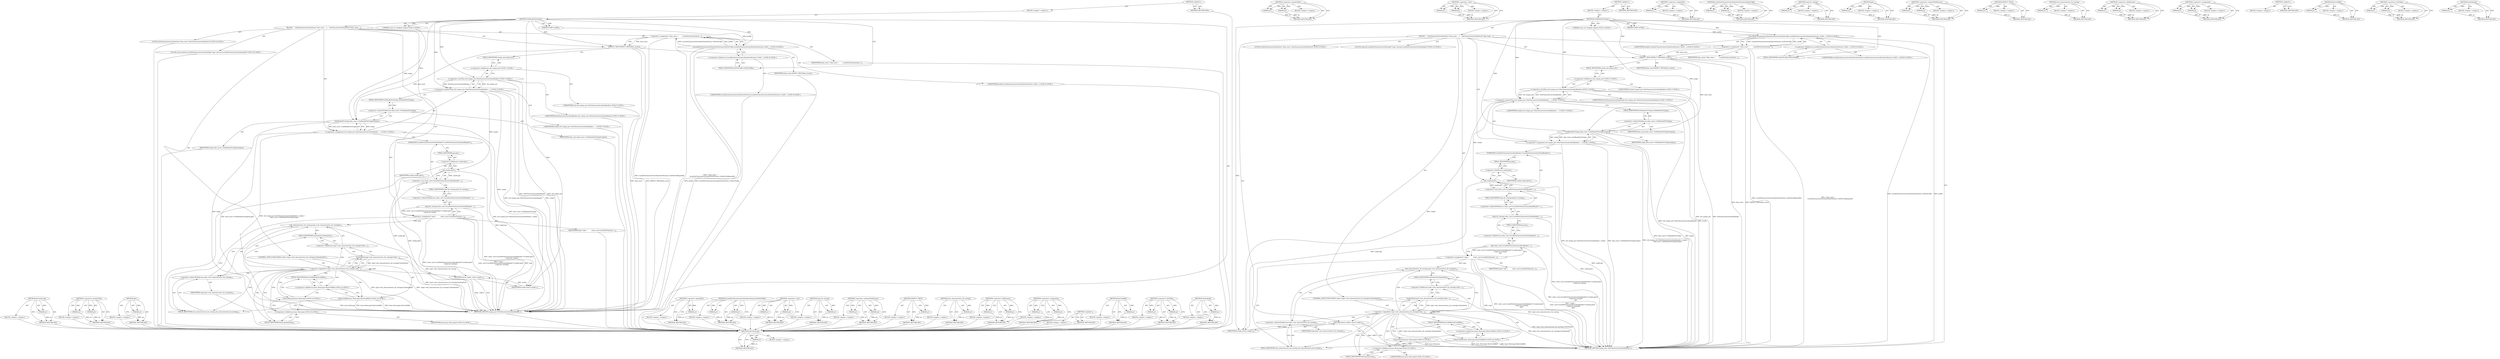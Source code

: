 digraph "IsInitialized" {
vulnerable_156 [label=<(METHOD,base.RunLoop)>];
vulnerable_157 [label=<(PARAM,p1)>];
vulnerable_158 [label=<(BLOCK,&lt;empty&gt;,&lt;empty&gt;)>];
vulnerable_159 [label=<(METHOD_RETURN,ANY)>];
vulnerable_112 [label=<(METHOD,&lt;operator&gt;.greaterThan)>];
vulnerable_113 [label=<(PARAM,p1)>];
vulnerable_114 [label=<(PARAM,p2)>];
vulnerable_115 [label=<(BLOCK,&lt;empty&gt;,&lt;empty&gt;)>];
vulnerable_116 [label=<(METHOD_RETURN,ANY)>];
vulnerable_135 [label=<(METHOD,&lt;operator&gt;.cast)>];
vulnerable_136 [label=<(PARAM,p1)>];
vulnerable_137 [label=<(PARAM,p2)>];
vulnerable_138 [label=<(BLOCK,&lt;empty&gt;,&lt;empty&gt;)>];
vulnerable_139 [label=<(METHOD_RETURN,ANY)>];
vulnerable_6 [label=<(METHOD,&lt;global&gt;)<SUB>1</SUB>>];
vulnerable_7 [label=<(BLOCK,&lt;empty&gt;,&lt;empty&gt;)<SUB>1</SUB>>];
vulnerable_8 [label=<(METHOD,GetReaderForOrigin)<SUB>1</SUB>>];
vulnerable_9 [label=<(PARAM,Profile* profile)<SUB>2</SUB>>];
vulnerable_10 [label="<(PARAM,const url::Origin&amp; origin)<SUB>3</SUB>>"];
vulnerable_11 [label=<(BLOCK,{
    SiteCharacteristicsDataStore* data_store ...,{
    SiteCharacteristicsDataStore* data_store ...)<SUB>3</SUB>>];
vulnerable_12 [label="<(LOCAL,SiteCharacteristicsDataStore* data_store: SiteCharacteristicsDataStore*)<SUB>4</SUB>>"];
vulnerable_13 [label=<(&lt;operator&gt;.assignment,* data_store =
        LocalSiteCharacteristics...)<SUB>4</SUB>>];
vulnerable_14 [label=<(IDENTIFIER,data_store,* data_store =
        LocalSiteCharacteristics...)<SUB>4</SUB>>];
vulnerable_15 [label="<(LocalSiteCharacteristicsDataStoreFactory.GetForProfile,LocalSiteCharacteristicsDataStoreFactory::GetFo...)<SUB>5</SUB>>"];
vulnerable_16 [label="<(&lt;operator&gt;.fieldAccess,LocalSiteCharacteristicsDataStoreFactory::GetFo...)<SUB>5</SUB>>"];
vulnerable_17 [label="<(IDENTIFIER,LocalSiteCharacteristicsDataStoreFactory,LocalSiteCharacteristicsDataStoreFactory::GetFo...)<SUB>5</SUB>>"];
vulnerable_18 [label=<(FIELD_IDENTIFIER,GetForProfile,GetForProfile)<SUB>5</SUB>>];
vulnerable_19 [label="<(IDENTIFIER,profile,LocalSiteCharacteristicsDataStoreFactory::GetFo...)<SUB>5</SUB>>"];
vulnerable_20 [label=<(EXPECT_TRUE,EXPECT_TRUE(data_store))<SUB>6</SUB>>];
vulnerable_21 [label=<(IDENTIFIER,data_store,EXPECT_TRUE(data_store))<SUB>6</SUB>>];
vulnerable_22 [label="<(&lt;operator&gt;.assignment,std::unique_ptr&lt;SiteCharacteristicsDataReader&gt; ...)<SUB>7</SUB>>"];
vulnerable_23 [label="<(&lt;operator&gt;.greaterThan,std::unique_ptr&lt;SiteCharacteristicsDataReader&gt; ...)<SUB>7</SUB>>"];
vulnerable_24 [label="<(&lt;operator&gt;.lessThan,std::unique_ptr&lt;SiteCharacteristicsDataReader)<SUB>7</SUB>>"];
vulnerable_25 [label="<(&lt;operator&gt;.fieldAccess,std::unique_ptr)<SUB>7</SUB>>"];
vulnerable_26 [label="<(IDENTIFIER,std,std::unique_ptr&lt;SiteCharacteristicsDataReader)<SUB>7</SUB>>"];
vulnerable_27 [label=<(FIELD_IDENTIFIER,unique_ptr,unique_ptr)<SUB>7</SUB>>];
vulnerable_28 [label="<(IDENTIFIER,SiteCharacteristicsDataReader,std::unique_ptr&lt;SiteCharacteristicsDataReader)<SUB>7</SUB>>"];
vulnerable_29 [label="<(IDENTIFIER,reader,std::unique_ptr&lt;SiteCharacteristicsDataReader&gt; ...)<SUB>7</SUB>>"];
vulnerable_30 [label=<(GetReaderForOrigin,data_store-&gt;GetReaderForOrigin(origin))<SUB>8</SUB>>];
vulnerable_31 [label=<(&lt;operator&gt;.indirectFieldAccess,data_store-&gt;GetReaderForOrigin)<SUB>8</SUB>>];
vulnerable_32 [label=<(IDENTIFIER,data_store,data_store-&gt;GetReaderForOrigin(origin))<SUB>8</SUB>>];
vulnerable_33 [label=<(FIELD_IDENTIFIER,GetReaderForOrigin,GetReaderForOrigin)<SUB>8</SUB>>];
vulnerable_34 [label=<(IDENTIFIER,origin,data_store-&gt;GetReaderForOrigin(origin))<SUB>8</SUB>>];
vulnerable_35 [label="<(LOCAL,internal.LocalSiteCharacteristicsDataImpl* impl: internal.LocalSiteCharacteristicsDataImpl*)<SUB>10</SUB>>"];
vulnerable_36 [label=<(&lt;operator&gt;.assignment,* impl =
         static_cast&lt;LocalSiteCharacte...)<SUB>10</SUB>>];
vulnerable_37 [label=<(IDENTIFIER,impl,* impl =
         static_cast&lt;LocalSiteCharacte...)<SUB>10</SUB>>];
vulnerable_38 [label=<(get,static_cast&lt;LocalSiteCharacteristicsDataReader*...)<SUB>11</SUB>>];
vulnerable_39 [label=<(&lt;operator&gt;.fieldAccess,static_cast&lt;LocalSiteCharacteristicsDataReader*...)<SUB>11</SUB>>];
vulnerable_40 [label=<(impl_for_testing,static_cast&lt;LocalSiteCharacteristicsDataReader*...)<SUB>11</SUB>>];
vulnerable_41 [label=<(&lt;operator&gt;.indirectFieldAccess,static_cast&lt;LocalSiteCharacteristicsDataReader*...)<SUB>11</SUB>>];
vulnerable_42 [label=<(&lt;operator&gt;.cast,static_cast&lt;LocalSiteCharacteristicsDataReader*...)<SUB>11</SUB>>];
vulnerable_43 [label=<(UNKNOWN,LocalSiteCharacteristicsDataReader*,LocalSiteCharacteristicsDataReader*)<SUB>11</SUB>>];
vulnerable_44 [label=<(get,reader.get())<SUB>11</SUB>>];
vulnerable_45 [label=<(&lt;operator&gt;.fieldAccess,reader.get)<SUB>11</SUB>>];
vulnerable_46 [label=<(IDENTIFIER,reader,reader.get())<SUB>11</SUB>>];
vulnerable_47 [label=<(FIELD_IDENTIFIER,get,get)<SUB>11</SUB>>];
vulnerable_48 [label=<(FIELD_IDENTIFIER,impl_for_testing,impl_for_testing)<SUB>11</SUB>>];
vulnerable_49 [label=<(FIELD_IDENTIFIER,get,get)<SUB>11</SUB>>];
vulnerable_50 [label=<(CONTROL_STRUCTURE,WHILE,while (!impl-&gt;site_characteristics_for_testing().IsInitialized()))<SUB>14</SUB>>];
vulnerable_51 [label=<(&lt;operator&gt;.logicalNot,!impl-&gt;site_characteristics_for_testing().IsIni...)<SUB>14</SUB>>];
vulnerable_52 [label=<(IsInitialized,impl-&gt;site_characteristics_for_testing().IsInit...)<SUB>14</SUB>>];
vulnerable_53 [label=<(&lt;operator&gt;.fieldAccess,impl-&gt;site_characteristics_for_testing().IsInit...)<SUB>14</SUB>>];
vulnerable_54 [label=<(site_characteristics_for_testing,impl-&gt;site_characteristics_for_testing())<SUB>14</SUB>>];
vulnerable_55 [label=<(&lt;operator&gt;.indirectFieldAccess,impl-&gt;site_characteristics_for_testing)<SUB>14</SUB>>];
vulnerable_56 [label=<(IDENTIFIER,impl,impl-&gt;site_characteristics_for_testing())<SUB>14</SUB>>];
vulnerable_57 [label=<(FIELD_IDENTIFIER,site_characteristics_for_testing,site_characteristics_for_testing)<SUB>14</SUB>>];
vulnerable_58 [label=<(FIELD_IDENTIFIER,IsInitialized,IsInitialized)<SUB>14</SUB>>];
vulnerable_59 [label="<(RunUntilIdle,base::RunLoop().RunUntilIdle())<SUB>15</SUB>>"];
vulnerable_60 [label="<(&lt;operator&gt;.fieldAccess,base::RunLoop().RunUntilIdle)<SUB>15</SUB>>"];
vulnerable_61 [label="<(base.RunLoop,base::RunLoop())<SUB>15</SUB>>"];
vulnerable_62 [label="<(&lt;operator&gt;.fieldAccess,base::RunLoop)<SUB>15</SUB>>"];
vulnerable_63 [label="<(IDENTIFIER,base,base::RunLoop())<SUB>15</SUB>>"];
vulnerable_64 [label=<(FIELD_IDENTIFIER,RunLoop,RunLoop)<SUB>15</SUB>>];
vulnerable_65 [label=<(FIELD_IDENTIFIER,RunUntilIdle,RunUntilIdle)<SUB>15</SUB>>];
vulnerable_66 [label=<(RETURN,return reader;,return reader;)<SUB>16</SUB>>];
vulnerable_67 [label=<(IDENTIFIER,reader,return reader;)<SUB>16</SUB>>];
vulnerable_68 [label=<(METHOD_RETURN,unique_ptr&lt;SiteCharacteristicsDataReader&gt;)<SUB>1</SUB>>];
vulnerable_70 [label=<(METHOD_RETURN,ANY)<SUB>1</SUB>>];
vulnerable_140 [label=<(METHOD,&lt;operator&gt;.logicalNot)>];
vulnerable_141 [label=<(PARAM,p1)>];
vulnerable_142 [label=<(BLOCK,&lt;empty&gt;,&lt;empty&gt;)>];
vulnerable_143 [label=<(METHOD_RETURN,ANY)>];
vulnerable_98 [label=<(METHOD,LocalSiteCharacteristicsDataStoreFactory.GetForProfile)>];
vulnerable_99 [label=<(PARAM,p1)>];
vulnerable_100 [label=<(PARAM,p2)>];
vulnerable_101 [label=<(BLOCK,&lt;empty&gt;,&lt;empty&gt;)>];
vulnerable_102 [label=<(METHOD_RETURN,ANY)>];
vulnerable_131 [label=<(METHOD,impl_for_testing)>];
vulnerable_132 [label=<(PARAM,p1)>];
vulnerable_133 [label=<(BLOCK,&lt;empty&gt;,&lt;empty&gt;)>];
vulnerable_134 [label=<(METHOD_RETURN,ANY)>];
vulnerable_127 [label=<(METHOD,get)>];
vulnerable_128 [label=<(PARAM,p1)>];
vulnerable_129 [label=<(BLOCK,&lt;empty&gt;,&lt;empty&gt;)>];
vulnerable_130 [label=<(METHOD_RETURN,ANY)>];
vulnerable_122 [label=<(METHOD,&lt;operator&gt;.indirectFieldAccess)>];
vulnerable_123 [label=<(PARAM,p1)>];
vulnerable_124 [label=<(PARAM,p2)>];
vulnerable_125 [label=<(BLOCK,&lt;empty&gt;,&lt;empty&gt;)>];
vulnerable_126 [label=<(METHOD_RETURN,ANY)>];
vulnerable_108 [label=<(METHOD,EXPECT_TRUE)>];
vulnerable_109 [label=<(PARAM,p1)>];
vulnerable_110 [label=<(BLOCK,&lt;empty&gt;,&lt;empty&gt;)>];
vulnerable_111 [label=<(METHOD_RETURN,ANY)>];
vulnerable_148 [label=<(METHOD,site_characteristics_for_testing)>];
vulnerable_149 [label=<(PARAM,p1)>];
vulnerable_150 [label=<(BLOCK,&lt;empty&gt;,&lt;empty&gt;)>];
vulnerable_151 [label=<(METHOD_RETURN,ANY)>];
vulnerable_103 [label=<(METHOD,&lt;operator&gt;.fieldAccess)>];
vulnerable_104 [label=<(PARAM,p1)>];
vulnerable_105 [label=<(PARAM,p2)>];
vulnerable_106 [label=<(BLOCK,&lt;empty&gt;,&lt;empty&gt;)>];
vulnerable_107 [label=<(METHOD_RETURN,ANY)>];
vulnerable_93 [label=<(METHOD,&lt;operator&gt;.assignment)>];
vulnerable_94 [label=<(PARAM,p1)>];
vulnerable_95 [label=<(PARAM,p2)>];
vulnerable_96 [label=<(BLOCK,&lt;empty&gt;,&lt;empty&gt;)>];
vulnerable_97 [label=<(METHOD_RETURN,ANY)>];
vulnerable_87 [label=<(METHOD,&lt;global&gt;)<SUB>1</SUB>>];
vulnerable_88 [label=<(BLOCK,&lt;empty&gt;,&lt;empty&gt;)>];
vulnerable_89 [label=<(METHOD_RETURN,ANY)>];
vulnerable_152 [label=<(METHOD,RunUntilIdle)>];
vulnerable_153 [label=<(PARAM,p1)>];
vulnerable_154 [label=<(BLOCK,&lt;empty&gt;,&lt;empty&gt;)>];
vulnerable_155 [label=<(METHOD_RETURN,ANY)>];
vulnerable_117 [label=<(METHOD,&lt;operator&gt;.lessThan)>];
vulnerable_118 [label=<(PARAM,p1)>];
vulnerable_119 [label=<(PARAM,p2)>];
vulnerable_120 [label=<(BLOCK,&lt;empty&gt;,&lt;empty&gt;)>];
vulnerable_121 [label=<(METHOD_RETURN,ANY)>];
vulnerable_144 [label=<(METHOD,IsInitialized)>];
vulnerable_145 [label=<(PARAM,p1)>];
vulnerable_146 [label=<(BLOCK,&lt;empty&gt;,&lt;empty&gt;)>];
vulnerable_147 [label=<(METHOD_RETURN,ANY)>];
fixed_153 [label=<(METHOD,base.RunLoop)>];
fixed_154 [label=<(PARAM,p1)>];
fixed_155 [label=<(BLOCK,&lt;empty&gt;,&lt;empty&gt;)>];
fixed_156 [label=<(METHOD_RETURN,ANY)>];
fixed_109 [label=<(METHOD,&lt;operator&gt;.greaterThan)>];
fixed_110 [label=<(PARAM,p1)>];
fixed_111 [label=<(PARAM,p2)>];
fixed_112 [label=<(BLOCK,&lt;empty&gt;,&lt;empty&gt;)>];
fixed_113 [label=<(METHOD_RETURN,ANY)>];
fixed_133 [label=<(METHOD,get)>];
fixed_134 [label=<(PARAM,p1)>];
fixed_135 [label=<(BLOCK,&lt;empty&gt;,&lt;empty&gt;)>];
fixed_136 [label=<(METHOD_RETURN,ANY)>];
fixed_6 [label=<(METHOD,&lt;global&gt;)<SUB>1</SUB>>];
fixed_7 [label=<(BLOCK,&lt;empty&gt;,&lt;empty&gt;)<SUB>1</SUB>>];
fixed_8 [label=<(METHOD,GetReaderForOrigin)<SUB>1</SUB>>];
fixed_9 [label=<(PARAM,Profile* profile)<SUB>2</SUB>>];
fixed_10 [label="<(PARAM,const url::Origin&amp; origin)<SUB>3</SUB>>"];
fixed_11 [label=<(BLOCK,{
    SiteCharacteristicsDataStore* data_store ...,{
    SiteCharacteristicsDataStore* data_store ...)<SUB>3</SUB>>];
fixed_12 [label="<(LOCAL,SiteCharacteristicsDataStore* data_store: SiteCharacteristicsDataStore*)<SUB>4</SUB>>"];
fixed_13 [label=<(&lt;operator&gt;.assignment,* data_store =
        LocalSiteCharacteristics...)<SUB>4</SUB>>];
fixed_14 [label=<(IDENTIFIER,data_store,* data_store =
        LocalSiteCharacteristics...)<SUB>4</SUB>>];
fixed_15 [label="<(LocalSiteCharacteristicsDataStoreFactory.GetForProfile,LocalSiteCharacteristicsDataStoreFactory::GetFo...)<SUB>5</SUB>>"];
fixed_16 [label="<(&lt;operator&gt;.fieldAccess,LocalSiteCharacteristicsDataStoreFactory::GetFo...)<SUB>5</SUB>>"];
fixed_17 [label="<(IDENTIFIER,LocalSiteCharacteristicsDataStoreFactory,LocalSiteCharacteristicsDataStoreFactory::GetFo...)<SUB>5</SUB>>"];
fixed_18 [label=<(FIELD_IDENTIFIER,GetForProfile,GetForProfile)<SUB>5</SUB>>];
fixed_19 [label="<(IDENTIFIER,profile,LocalSiteCharacteristicsDataStoreFactory::GetFo...)<SUB>5</SUB>>"];
fixed_20 [label=<(EXPECT_TRUE,EXPECT_TRUE(data_store))<SUB>6</SUB>>];
fixed_21 [label=<(IDENTIFIER,data_store,EXPECT_TRUE(data_store))<SUB>6</SUB>>];
fixed_22 [label="<(&lt;operator&gt;.assignment,std::unique_ptr&lt;SiteCharacteristicsDataReader&gt; ...)<SUB>7</SUB>>"];
fixed_23 [label="<(&lt;operator&gt;.greaterThan,std::unique_ptr&lt;SiteCharacteristicsDataReader&gt; ...)<SUB>7</SUB>>"];
fixed_24 [label="<(&lt;operator&gt;.lessThan,std::unique_ptr&lt;SiteCharacteristicsDataReader)<SUB>7</SUB>>"];
fixed_25 [label="<(&lt;operator&gt;.fieldAccess,std::unique_ptr)<SUB>7</SUB>>"];
fixed_26 [label="<(IDENTIFIER,std,std::unique_ptr&lt;SiteCharacteristicsDataReader)<SUB>7</SUB>>"];
fixed_27 [label=<(FIELD_IDENTIFIER,unique_ptr,unique_ptr)<SUB>7</SUB>>];
fixed_28 [label="<(IDENTIFIER,SiteCharacteristicsDataReader,std::unique_ptr&lt;SiteCharacteristicsDataReader)<SUB>7</SUB>>"];
fixed_29 [label="<(IDENTIFIER,reader,std::unique_ptr&lt;SiteCharacteristicsDataReader&gt; ...)<SUB>7</SUB>>"];
fixed_30 [label=<(GetReaderForOrigin,data_store-&gt;GetReaderForOrigin(origin))<SUB>8</SUB>>];
fixed_31 [label=<(&lt;operator&gt;.indirectFieldAccess,data_store-&gt;GetReaderForOrigin)<SUB>8</SUB>>];
fixed_32 [label=<(IDENTIFIER,data_store,data_store-&gt;GetReaderForOrigin(origin))<SUB>8</SUB>>];
fixed_33 [label=<(FIELD_IDENTIFIER,GetReaderForOrigin,GetReaderForOrigin)<SUB>8</SUB>>];
fixed_34 [label=<(IDENTIFIER,origin,data_store-&gt;GetReaderForOrigin(origin))<SUB>8</SUB>>];
fixed_35 [label="<(LOCAL,const internal.LocalSiteCharacteristicsDataImpl* impl: internal.LocalSiteCharacteristicsDataImpl*)<SUB>10</SUB>>"];
fixed_36 [label=<(&lt;operator&gt;.assignment,* impl =
         static_cast&lt;LocalSiteCharacte...)<SUB>10</SUB>>];
fixed_37 [label=<(IDENTIFIER,impl,* impl =
         static_cast&lt;LocalSiteCharacte...)<SUB>10</SUB>>];
fixed_38 [label=<(impl_for_testing,static_cast&lt;LocalSiteCharacteristicsDataReader*...)<SUB>11</SUB>>];
fixed_39 [label=<(&lt;operator&gt;.indirectFieldAccess,static_cast&lt;LocalSiteCharacteristicsDataReader*...)<SUB>11</SUB>>];
fixed_40 [label=<(&lt;operator&gt;.cast,static_cast&lt;LocalSiteCharacteristicsDataReader*...)<SUB>11</SUB>>];
fixed_41 [label=<(UNKNOWN,LocalSiteCharacteristicsDataReader*,LocalSiteCharacteristicsDataReader*)<SUB>11</SUB>>];
fixed_42 [label=<(get,reader.get())<SUB>11</SUB>>];
fixed_43 [label=<(&lt;operator&gt;.fieldAccess,reader.get)<SUB>11</SUB>>];
fixed_44 [label=<(IDENTIFIER,reader,reader.get())<SUB>11</SUB>>];
fixed_45 [label=<(FIELD_IDENTIFIER,get,get)<SUB>11</SUB>>];
fixed_46 [label=<(FIELD_IDENTIFIER,impl_for_testing,impl_for_testing)<SUB>11</SUB>>];
fixed_47 [label=<(CONTROL_STRUCTURE,WHILE,while (!impl-&gt;site_characteristics_for_testing().IsInitialized()))<SUB>13</SUB>>];
fixed_48 [label=<(&lt;operator&gt;.logicalNot,!impl-&gt;site_characteristics_for_testing().IsIni...)<SUB>13</SUB>>];
fixed_49 [label=<(IsInitialized,impl-&gt;site_characteristics_for_testing().IsInit...)<SUB>13</SUB>>];
fixed_50 [label=<(&lt;operator&gt;.fieldAccess,impl-&gt;site_characteristics_for_testing().IsInit...)<SUB>13</SUB>>];
fixed_51 [label=<(site_characteristics_for_testing,impl-&gt;site_characteristics_for_testing())<SUB>13</SUB>>];
fixed_52 [label=<(&lt;operator&gt;.indirectFieldAccess,impl-&gt;site_characteristics_for_testing)<SUB>13</SUB>>];
fixed_53 [label=<(IDENTIFIER,impl,impl-&gt;site_characteristics_for_testing())<SUB>13</SUB>>];
fixed_54 [label=<(FIELD_IDENTIFIER,site_characteristics_for_testing,site_characteristics_for_testing)<SUB>13</SUB>>];
fixed_55 [label=<(FIELD_IDENTIFIER,IsInitialized,IsInitialized)<SUB>13</SUB>>];
fixed_56 [label="<(RunUntilIdle,base::RunLoop().RunUntilIdle())<SUB>14</SUB>>"];
fixed_57 [label="<(&lt;operator&gt;.fieldAccess,base::RunLoop().RunUntilIdle)<SUB>14</SUB>>"];
fixed_58 [label="<(base.RunLoop,base::RunLoop())<SUB>14</SUB>>"];
fixed_59 [label="<(&lt;operator&gt;.fieldAccess,base::RunLoop)<SUB>14</SUB>>"];
fixed_60 [label="<(IDENTIFIER,base,base::RunLoop())<SUB>14</SUB>>"];
fixed_61 [label=<(FIELD_IDENTIFIER,RunLoop,RunLoop)<SUB>14</SUB>>];
fixed_62 [label=<(FIELD_IDENTIFIER,RunUntilIdle,RunUntilIdle)<SUB>14</SUB>>];
fixed_63 [label=<(RETURN,return reader;,return reader;)<SUB>15</SUB>>];
fixed_64 [label=<(IDENTIFIER,reader,return reader;)<SUB>15</SUB>>];
fixed_65 [label=<(METHOD_RETURN,unique_ptr&lt;SiteCharacteristicsDataReader&gt;)<SUB>1</SUB>>];
fixed_67 [label=<(METHOD_RETURN,ANY)<SUB>1</SUB>>];
fixed_137 [label=<(METHOD,&lt;operator&gt;.logicalNot)>];
fixed_138 [label=<(PARAM,p1)>];
fixed_139 [label=<(BLOCK,&lt;empty&gt;,&lt;empty&gt;)>];
fixed_140 [label=<(METHOD_RETURN,ANY)>];
fixed_95 [label=<(METHOD,LocalSiteCharacteristicsDataStoreFactory.GetForProfile)>];
fixed_96 [label=<(PARAM,p1)>];
fixed_97 [label=<(PARAM,p2)>];
fixed_98 [label=<(BLOCK,&lt;empty&gt;,&lt;empty&gt;)>];
fixed_99 [label=<(METHOD_RETURN,ANY)>];
fixed_128 [label=<(METHOD,&lt;operator&gt;.cast)>];
fixed_129 [label=<(PARAM,p1)>];
fixed_130 [label=<(PARAM,p2)>];
fixed_131 [label=<(BLOCK,&lt;empty&gt;,&lt;empty&gt;)>];
fixed_132 [label=<(METHOD_RETURN,ANY)>];
fixed_124 [label=<(METHOD,impl_for_testing)>];
fixed_125 [label=<(PARAM,p1)>];
fixed_126 [label=<(BLOCK,&lt;empty&gt;,&lt;empty&gt;)>];
fixed_127 [label=<(METHOD_RETURN,ANY)>];
fixed_119 [label=<(METHOD,&lt;operator&gt;.indirectFieldAccess)>];
fixed_120 [label=<(PARAM,p1)>];
fixed_121 [label=<(PARAM,p2)>];
fixed_122 [label=<(BLOCK,&lt;empty&gt;,&lt;empty&gt;)>];
fixed_123 [label=<(METHOD_RETURN,ANY)>];
fixed_105 [label=<(METHOD,EXPECT_TRUE)>];
fixed_106 [label=<(PARAM,p1)>];
fixed_107 [label=<(BLOCK,&lt;empty&gt;,&lt;empty&gt;)>];
fixed_108 [label=<(METHOD_RETURN,ANY)>];
fixed_145 [label=<(METHOD,site_characteristics_for_testing)>];
fixed_146 [label=<(PARAM,p1)>];
fixed_147 [label=<(BLOCK,&lt;empty&gt;,&lt;empty&gt;)>];
fixed_148 [label=<(METHOD_RETURN,ANY)>];
fixed_100 [label=<(METHOD,&lt;operator&gt;.fieldAccess)>];
fixed_101 [label=<(PARAM,p1)>];
fixed_102 [label=<(PARAM,p2)>];
fixed_103 [label=<(BLOCK,&lt;empty&gt;,&lt;empty&gt;)>];
fixed_104 [label=<(METHOD_RETURN,ANY)>];
fixed_90 [label=<(METHOD,&lt;operator&gt;.assignment)>];
fixed_91 [label=<(PARAM,p1)>];
fixed_92 [label=<(PARAM,p2)>];
fixed_93 [label=<(BLOCK,&lt;empty&gt;,&lt;empty&gt;)>];
fixed_94 [label=<(METHOD_RETURN,ANY)>];
fixed_84 [label=<(METHOD,&lt;global&gt;)<SUB>1</SUB>>];
fixed_85 [label=<(BLOCK,&lt;empty&gt;,&lt;empty&gt;)>];
fixed_86 [label=<(METHOD_RETURN,ANY)>];
fixed_149 [label=<(METHOD,RunUntilIdle)>];
fixed_150 [label=<(PARAM,p1)>];
fixed_151 [label=<(BLOCK,&lt;empty&gt;,&lt;empty&gt;)>];
fixed_152 [label=<(METHOD_RETURN,ANY)>];
fixed_114 [label=<(METHOD,&lt;operator&gt;.lessThan)>];
fixed_115 [label=<(PARAM,p1)>];
fixed_116 [label=<(PARAM,p2)>];
fixed_117 [label=<(BLOCK,&lt;empty&gt;,&lt;empty&gt;)>];
fixed_118 [label=<(METHOD_RETURN,ANY)>];
fixed_141 [label=<(METHOD,IsInitialized)>];
fixed_142 [label=<(PARAM,p1)>];
fixed_143 [label=<(BLOCK,&lt;empty&gt;,&lt;empty&gt;)>];
fixed_144 [label=<(METHOD_RETURN,ANY)>];
vulnerable_156 -> vulnerable_157  [key=0, label="AST: "];
vulnerable_156 -> vulnerable_157  [key=1, label="DDG: "];
vulnerable_156 -> vulnerable_158  [key=0, label="AST: "];
vulnerable_156 -> vulnerable_159  [key=0, label="AST: "];
vulnerable_156 -> vulnerable_159  [key=1, label="CFG: "];
vulnerable_157 -> vulnerable_159  [key=0, label="DDG: p1"];
vulnerable_112 -> vulnerable_113  [key=0, label="AST: "];
vulnerable_112 -> vulnerable_113  [key=1, label="DDG: "];
vulnerable_112 -> vulnerable_115  [key=0, label="AST: "];
vulnerable_112 -> vulnerable_114  [key=0, label="AST: "];
vulnerable_112 -> vulnerable_114  [key=1, label="DDG: "];
vulnerable_112 -> vulnerable_116  [key=0, label="AST: "];
vulnerable_112 -> vulnerable_116  [key=1, label="CFG: "];
vulnerable_113 -> vulnerable_116  [key=0, label="DDG: p1"];
vulnerable_114 -> vulnerable_116  [key=0, label="DDG: p2"];
vulnerable_135 -> vulnerable_136  [key=0, label="AST: "];
vulnerable_135 -> vulnerable_136  [key=1, label="DDG: "];
vulnerable_135 -> vulnerable_138  [key=0, label="AST: "];
vulnerable_135 -> vulnerable_137  [key=0, label="AST: "];
vulnerable_135 -> vulnerable_137  [key=1, label="DDG: "];
vulnerable_135 -> vulnerable_139  [key=0, label="AST: "];
vulnerable_135 -> vulnerable_139  [key=1, label="CFG: "];
vulnerable_136 -> vulnerable_139  [key=0, label="DDG: p1"];
vulnerable_137 -> vulnerable_139  [key=0, label="DDG: p2"];
vulnerable_6 -> vulnerable_7  [key=0, label="AST: "];
vulnerable_6 -> vulnerable_70  [key=0, label="AST: "];
vulnerable_6 -> vulnerable_70  [key=1, label="CFG: "];
vulnerable_7 -> vulnerable_8  [key=0, label="AST: "];
vulnerable_8 -> vulnerable_9  [key=0, label="AST: "];
vulnerable_8 -> vulnerable_9  [key=1, label="DDG: "];
vulnerable_8 -> vulnerable_10  [key=0, label="AST: "];
vulnerable_8 -> vulnerable_10  [key=1, label="DDG: "];
vulnerable_8 -> vulnerable_11  [key=0, label="AST: "];
vulnerable_8 -> vulnerable_68  [key=0, label="AST: "];
vulnerable_8 -> vulnerable_18  [key=0, label="CFG: "];
vulnerable_8 -> vulnerable_20  [key=0, label="DDG: "];
vulnerable_8 -> vulnerable_67  [key=0, label="DDG: "];
vulnerable_8 -> vulnerable_15  [key=0, label="DDG: "];
vulnerable_8 -> vulnerable_23  [key=0, label="DDG: "];
vulnerable_8 -> vulnerable_30  [key=0, label="DDG: "];
vulnerable_8 -> vulnerable_24  [key=0, label="DDG: "];
vulnerable_9 -> vulnerable_15  [key=0, label="DDG: profile"];
vulnerable_10 -> vulnerable_30  [key=0, label="DDG: origin"];
vulnerable_11 -> vulnerable_12  [key=0, label="AST: "];
vulnerable_11 -> vulnerable_13  [key=0, label="AST: "];
vulnerable_11 -> vulnerable_20  [key=0, label="AST: "];
vulnerable_11 -> vulnerable_22  [key=0, label="AST: "];
vulnerable_11 -> vulnerable_35  [key=0, label="AST: "];
vulnerable_11 -> vulnerable_36  [key=0, label="AST: "];
vulnerable_11 -> vulnerable_50  [key=0, label="AST: "];
vulnerable_11 -> vulnerable_66  [key=0, label="AST: "];
vulnerable_13 -> vulnerable_14  [key=0, label="AST: "];
vulnerable_13 -> vulnerable_15  [key=0, label="AST: "];
vulnerable_13 -> vulnerable_20  [key=0, label="CFG: "];
vulnerable_13 -> vulnerable_20  [key=1, label="DDG: data_store"];
vulnerable_13 -> vulnerable_68  [key=0, label="DDG: LocalSiteCharacteristicsDataStoreFactory::GetForProfile(profile)"];
vulnerable_13 -> vulnerable_68  [key=1, label="DDG: * data_store =
        LocalSiteCharacteristicsDataStoreFactory::GetForProfile(profile)"];
vulnerable_15 -> vulnerable_16  [key=0, label="AST: "];
vulnerable_15 -> vulnerable_19  [key=0, label="AST: "];
vulnerable_15 -> vulnerable_13  [key=0, label="CFG: "];
vulnerable_15 -> vulnerable_13  [key=1, label="DDG: LocalSiteCharacteristicsDataStoreFactory::GetForProfile"];
vulnerable_15 -> vulnerable_13  [key=2, label="DDG: profile"];
vulnerable_15 -> vulnerable_68  [key=0, label="DDG: LocalSiteCharacteristicsDataStoreFactory::GetForProfile"];
vulnerable_15 -> vulnerable_68  [key=1, label="DDG: profile"];
vulnerable_16 -> vulnerable_17  [key=0, label="AST: "];
vulnerable_16 -> vulnerable_18  [key=0, label="AST: "];
vulnerable_16 -> vulnerable_15  [key=0, label="CFG: "];
vulnerable_18 -> vulnerable_16  [key=0, label="CFG: "];
vulnerable_20 -> vulnerable_21  [key=0, label="AST: "];
vulnerable_20 -> vulnerable_27  [key=0, label="CFG: "];
vulnerable_20 -> vulnerable_68  [key=0, label="DDG: data_store"];
vulnerable_20 -> vulnerable_68  [key=1, label="DDG: EXPECT_TRUE(data_store)"];
vulnerable_20 -> vulnerable_30  [key=0, label="DDG: data_store"];
vulnerable_22 -> vulnerable_23  [key=0, label="AST: "];
vulnerable_22 -> vulnerable_30  [key=0, label="AST: "];
vulnerable_22 -> vulnerable_43  [key=0, label="CFG: "];
vulnerable_22 -> vulnerable_68  [key=0, label="DDG: std::unique_ptr&lt;SiteCharacteristicsDataReader&gt; reader"];
vulnerable_22 -> vulnerable_68  [key=1, label="DDG: data_store-&gt;GetReaderForOrigin(origin)"];
vulnerable_22 -> vulnerable_68  [key=2, label="DDG: std::unique_ptr&lt;SiteCharacteristicsDataReader&gt; reader =
         data_store-&gt;GetReaderForOrigin(origin)"];
vulnerable_23 -> vulnerable_24  [key=0, label="AST: "];
vulnerable_23 -> vulnerable_29  [key=0, label="AST: "];
vulnerable_23 -> vulnerable_33  [key=0, label="CFG: "];
vulnerable_23 -> vulnerable_68  [key=0, label="DDG: std::unique_ptr&lt;SiteCharacteristicsDataReader"];
vulnerable_23 -> vulnerable_68  [key=1, label="DDG: reader"];
vulnerable_23 -> vulnerable_67  [key=0, label="DDG: reader"];
vulnerable_23 -> vulnerable_44  [key=0, label="DDG: reader"];
vulnerable_24 -> vulnerable_25  [key=0, label="AST: "];
vulnerable_24 -> vulnerable_28  [key=0, label="AST: "];
vulnerable_24 -> vulnerable_23  [key=0, label="CFG: "];
vulnerable_24 -> vulnerable_23  [key=1, label="DDG: std::unique_ptr"];
vulnerable_24 -> vulnerable_23  [key=2, label="DDG: SiteCharacteristicsDataReader"];
vulnerable_24 -> vulnerable_68  [key=0, label="DDG: std::unique_ptr"];
vulnerable_24 -> vulnerable_68  [key=1, label="DDG: SiteCharacteristicsDataReader"];
vulnerable_25 -> vulnerable_26  [key=0, label="AST: "];
vulnerable_25 -> vulnerable_27  [key=0, label="AST: "];
vulnerable_25 -> vulnerable_24  [key=0, label="CFG: "];
vulnerable_27 -> vulnerable_25  [key=0, label="CFG: "];
vulnerable_30 -> vulnerable_31  [key=0, label="AST: "];
vulnerable_30 -> vulnerable_34  [key=0, label="AST: "];
vulnerable_30 -> vulnerable_22  [key=0, label="CFG: "];
vulnerable_30 -> vulnerable_22  [key=1, label="DDG: data_store-&gt;GetReaderForOrigin"];
vulnerable_30 -> vulnerable_22  [key=2, label="DDG: origin"];
vulnerable_30 -> vulnerable_68  [key=0, label="DDG: data_store-&gt;GetReaderForOrigin"];
vulnerable_30 -> vulnerable_68  [key=1, label="DDG: origin"];
vulnerable_31 -> vulnerable_32  [key=0, label="AST: "];
vulnerable_31 -> vulnerable_33  [key=0, label="AST: "];
vulnerable_31 -> vulnerable_30  [key=0, label="CFG: "];
vulnerable_33 -> vulnerable_31  [key=0, label="CFG: "];
vulnerable_36 -> vulnerable_37  [key=0, label="AST: "];
vulnerable_36 -> vulnerable_38  [key=0, label="AST: "];
vulnerable_36 -> vulnerable_57  [key=0, label="CFG: "];
vulnerable_36 -> vulnerable_68  [key=0, label="DDG: impl"];
vulnerable_36 -> vulnerable_68  [key=1, label="DDG: static_cast&lt;LocalSiteCharacteristicsDataReader*&gt;(reader.get())
            -&gt;impl_for_testing()
            .get()"];
vulnerable_36 -> vulnerable_68  [key=2, label="DDG: * impl =
         static_cast&lt;LocalSiteCharacteristicsDataReader*&gt;(reader.get())
            -&gt;impl_for_testing()
            .get()"];
vulnerable_36 -> vulnerable_54  [key=0, label="DDG: impl"];
vulnerable_38 -> vulnerable_39  [key=0, label="AST: "];
vulnerable_38 -> vulnerable_36  [key=0, label="CFG: "];
vulnerable_38 -> vulnerable_36  [key=1, label="DDG: static_cast&lt;LocalSiteCharacteristicsDataReader*&gt;(reader.get())
            -&gt;impl_for_testing()
            .get"];
vulnerable_38 -> vulnerable_68  [key=0, label="DDG: static_cast&lt;LocalSiteCharacteristicsDataReader*&gt;(reader.get())
            -&gt;impl_for_testing()
            .get"];
vulnerable_39 -> vulnerable_40  [key=0, label="AST: "];
vulnerable_39 -> vulnerable_49  [key=0, label="AST: "];
vulnerable_39 -> vulnerable_38  [key=0, label="CFG: "];
vulnerable_40 -> vulnerable_41  [key=0, label="AST: "];
vulnerable_40 -> vulnerable_49  [key=0, label="CFG: "];
vulnerable_40 -> vulnerable_68  [key=0, label="DDG: static_cast&lt;LocalSiteCharacteristicsDataReader*&gt;(reader.get())
            -&gt;impl_for_testing"];
vulnerable_41 -> vulnerable_42  [key=0, label="AST: "];
vulnerable_41 -> vulnerable_48  [key=0, label="AST: "];
vulnerable_41 -> vulnerable_40  [key=0, label="CFG: "];
vulnerable_42 -> vulnerable_43  [key=0, label="AST: "];
vulnerable_42 -> vulnerable_44  [key=0, label="AST: "];
vulnerable_42 -> vulnerable_48  [key=0, label="CFG: "];
vulnerable_42 -> vulnerable_68  [key=0, label="DDG: reader.get()"];
vulnerable_43 -> vulnerable_47  [key=0, label="CFG: "];
vulnerable_44 -> vulnerable_45  [key=0, label="AST: "];
vulnerable_44 -> vulnerable_42  [key=0, label="CFG: "];
vulnerable_44 -> vulnerable_42  [key=1, label="DDG: reader.get"];
vulnerable_44 -> vulnerable_68  [key=0, label="DDG: reader.get"];
vulnerable_44 -> vulnerable_67  [key=0, label="DDG: reader.get"];
vulnerable_45 -> vulnerable_46  [key=0, label="AST: "];
vulnerable_45 -> vulnerable_47  [key=0, label="AST: "];
vulnerable_45 -> vulnerable_44  [key=0, label="CFG: "];
vulnerable_47 -> vulnerable_45  [key=0, label="CFG: "];
vulnerable_48 -> vulnerable_41  [key=0, label="CFG: "];
vulnerable_49 -> vulnerable_39  [key=0, label="CFG: "];
vulnerable_50 -> vulnerable_51  [key=0, label="AST: "];
vulnerable_50 -> vulnerable_59  [key=0, label="AST: "];
vulnerable_51 -> vulnerable_52  [key=0, label="AST: "];
vulnerable_51 -> vulnerable_52  [key=1, label="CDG: "];
vulnerable_51 -> vulnerable_64  [key=0, label="CFG: "];
vulnerable_51 -> vulnerable_64  [key=1, label="CDG: "];
vulnerable_51 -> vulnerable_66  [key=0, label="CFG: "];
vulnerable_51 -> vulnerable_68  [key=0, label="DDG: impl-&gt;site_characteristics_for_testing().IsInitialized()"];
vulnerable_51 -> vulnerable_68  [key=1, label="DDG: !impl-&gt;site_characteristics_for_testing().IsInitialized()"];
vulnerable_51 -> vulnerable_58  [key=0, label="CDG: "];
vulnerable_51 -> vulnerable_60  [key=0, label="CDG: "];
vulnerable_51 -> vulnerable_61  [key=0, label="CDG: "];
vulnerable_51 -> vulnerable_65  [key=0, label="CDG: "];
vulnerable_51 -> vulnerable_59  [key=0, label="CDG: "];
vulnerable_51 -> vulnerable_51  [key=0, label="CDG: "];
vulnerable_51 -> vulnerable_57  [key=0, label="CDG: "];
vulnerable_51 -> vulnerable_55  [key=0, label="CDG: "];
vulnerable_51 -> vulnerable_53  [key=0, label="CDG: "];
vulnerable_51 -> vulnerable_54  [key=0, label="CDG: "];
vulnerable_51 -> vulnerable_62  [key=0, label="CDG: "];
vulnerable_52 -> vulnerable_53  [key=0, label="AST: "];
vulnerable_52 -> vulnerable_51  [key=0, label="CFG: "];
vulnerable_52 -> vulnerable_51  [key=1, label="DDG: impl-&gt;site_characteristics_for_testing().IsInitialized"];
vulnerable_52 -> vulnerable_68  [key=0, label="DDG: impl-&gt;site_characteristics_for_testing().IsInitialized"];
vulnerable_53 -> vulnerable_54  [key=0, label="AST: "];
vulnerable_53 -> vulnerable_58  [key=0, label="AST: "];
vulnerable_53 -> vulnerable_52  [key=0, label="CFG: "];
vulnerable_54 -> vulnerable_55  [key=0, label="AST: "];
vulnerable_54 -> vulnerable_58  [key=0, label="CFG: "];
vulnerable_54 -> vulnerable_68  [key=0, label="DDG: impl-&gt;site_characteristics_for_testing"];
vulnerable_55 -> vulnerable_56  [key=0, label="AST: "];
vulnerable_55 -> vulnerable_57  [key=0, label="AST: "];
vulnerable_55 -> vulnerable_54  [key=0, label="CFG: "];
vulnerable_57 -> vulnerable_55  [key=0, label="CFG: "];
vulnerable_58 -> vulnerable_53  [key=0, label="CFG: "];
vulnerable_59 -> vulnerable_60  [key=0, label="AST: "];
vulnerable_59 -> vulnerable_57  [key=0, label="CFG: "];
vulnerable_59 -> vulnerable_68  [key=0, label="DDG: base::RunLoop().RunUntilIdle"];
vulnerable_59 -> vulnerable_68  [key=1, label="DDG: base::RunLoop().RunUntilIdle()"];
vulnerable_60 -> vulnerable_61  [key=0, label="AST: "];
vulnerable_60 -> vulnerable_65  [key=0, label="AST: "];
vulnerable_60 -> vulnerable_59  [key=0, label="CFG: "];
vulnerable_61 -> vulnerable_62  [key=0, label="AST: "];
vulnerable_61 -> vulnerable_65  [key=0, label="CFG: "];
vulnerable_61 -> vulnerable_68  [key=0, label="DDG: base::RunLoop"];
vulnerable_62 -> vulnerable_63  [key=0, label="AST: "];
vulnerable_62 -> vulnerable_64  [key=0, label="AST: "];
vulnerable_62 -> vulnerable_61  [key=0, label="CFG: "];
vulnerable_64 -> vulnerable_62  [key=0, label="CFG: "];
vulnerable_65 -> vulnerable_60  [key=0, label="CFG: "];
vulnerable_66 -> vulnerable_67  [key=0, label="AST: "];
vulnerable_66 -> vulnerable_68  [key=0, label="CFG: "];
vulnerable_66 -> vulnerable_68  [key=1, label="DDG: &lt;RET&gt;"];
vulnerable_67 -> vulnerable_66  [key=0, label="DDG: reader"];
vulnerable_140 -> vulnerable_141  [key=0, label="AST: "];
vulnerable_140 -> vulnerable_141  [key=1, label="DDG: "];
vulnerable_140 -> vulnerable_142  [key=0, label="AST: "];
vulnerable_140 -> vulnerable_143  [key=0, label="AST: "];
vulnerable_140 -> vulnerable_143  [key=1, label="CFG: "];
vulnerable_141 -> vulnerable_143  [key=0, label="DDG: p1"];
vulnerable_98 -> vulnerable_99  [key=0, label="AST: "];
vulnerable_98 -> vulnerable_99  [key=1, label="DDG: "];
vulnerable_98 -> vulnerable_101  [key=0, label="AST: "];
vulnerable_98 -> vulnerable_100  [key=0, label="AST: "];
vulnerable_98 -> vulnerable_100  [key=1, label="DDG: "];
vulnerable_98 -> vulnerable_102  [key=0, label="AST: "];
vulnerable_98 -> vulnerable_102  [key=1, label="CFG: "];
vulnerable_99 -> vulnerable_102  [key=0, label="DDG: p1"];
vulnerable_100 -> vulnerable_102  [key=0, label="DDG: p2"];
vulnerable_131 -> vulnerable_132  [key=0, label="AST: "];
vulnerable_131 -> vulnerable_132  [key=1, label="DDG: "];
vulnerable_131 -> vulnerable_133  [key=0, label="AST: "];
vulnerable_131 -> vulnerable_134  [key=0, label="AST: "];
vulnerable_131 -> vulnerable_134  [key=1, label="CFG: "];
vulnerable_132 -> vulnerable_134  [key=0, label="DDG: p1"];
vulnerable_127 -> vulnerable_128  [key=0, label="AST: "];
vulnerable_127 -> vulnerable_128  [key=1, label="DDG: "];
vulnerable_127 -> vulnerable_129  [key=0, label="AST: "];
vulnerable_127 -> vulnerable_130  [key=0, label="AST: "];
vulnerable_127 -> vulnerable_130  [key=1, label="CFG: "];
vulnerable_128 -> vulnerable_130  [key=0, label="DDG: p1"];
vulnerable_122 -> vulnerable_123  [key=0, label="AST: "];
vulnerable_122 -> vulnerable_123  [key=1, label="DDG: "];
vulnerable_122 -> vulnerable_125  [key=0, label="AST: "];
vulnerable_122 -> vulnerable_124  [key=0, label="AST: "];
vulnerable_122 -> vulnerable_124  [key=1, label="DDG: "];
vulnerable_122 -> vulnerable_126  [key=0, label="AST: "];
vulnerable_122 -> vulnerable_126  [key=1, label="CFG: "];
vulnerable_123 -> vulnerable_126  [key=0, label="DDG: p1"];
vulnerable_124 -> vulnerable_126  [key=0, label="DDG: p2"];
vulnerable_108 -> vulnerable_109  [key=0, label="AST: "];
vulnerable_108 -> vulnerable_109  [key=1, label="DDG: "];
vulnerable_108 -> vulnerable_110  [key=0, label="AST: "];
vulnerable_108 -> vulnerable_111  [key=0, label="AST: "];
vulnerable_108 -> vulnerable_111  [key=1, label="CFG: "];
vulnerable_109 -> vulnerable_111  [key=0, label="DDG: p1"];
vulnerable_148 -> vulnerable_149  [key=0, label="AST: "];
vulnerable_148 -> vulnerable_149  [key=1, label="DDG: "];
vulnerable_148 -> vulnerable_150  [key=0, label="AST: "];
vulnerable_148 -> vulnerable_151  [key=0, label="AST: "];
vulnerable_148 -> vulnerable_151  [key=1, label="CFG: "];
vulnerable_149 -> vulnerable_151  [key=0, label="DDG: p1"];
vulnerable_103 -> vulnerable_104  [key=0, label="AST: "];
vulnerable_103 -> vulnerable_104  [key=1, label="DDG: "];
vulnerable_103 -> vulnerable_106  [key=0, label="AST: "];
vulnerable_103 -> vulnerable_105  [key=0, label="AST: "];
vulnerable_103 -> vulnerable_105  [key=1, label="DDG: "];
vulnerable_103 -> vulnerable_107  [key=0, label="AST: "];
vulnerable_103 -> vulnerable_107  [key=1, label="CFG: "];
vulnerable_104 -> vulnerable_107  [key=0, label="DDG: p1"];
vulnerable_105 -> vulnerable_107  [key=0, label="DDG: p2"];
vulnerable_93 -> vulnerable_94  [key=0, label="AST: "];
vulnerable_93 -> vulnerable_94  [key=1, label="DDG: "];
vulnerable_93 -> vulnerable_96  [key=0, label="AST: "];
vulnerable_93 -> vulnerable_95  [key=0, label="AST: "];
vulnerable_93 -> vulnerable_95  [key=1, label="DDG: "];
vulnerable_93 -> vulnerable_97  [key=0, label="AST: "];
vulnerable_93 -> vulnerable_97  [key=1, label="CFG: "];
vulnerable_94 -> vulnerable_97  [key=0, label="DDG: p1"];
vulnerable_95 -> vulnerable_97  [key=0, label="DDG: p2"];
vulnerable_87 -> vulnerable_88  [key=0, label="AST: "];
vulnerable_87 -> vulnerable_89  [key=0, label="AST: "];
vulnerable_87 -> vulnerable_89  [key=1, label="CFG: "];
vulnerable_152 -> vulnerable_153  [key=0, label="AST: "];
vulnerable_152 -> vulnerable_153  [key=1, label="DDG: "];
vulnerable_152 -> vulnerable_154  [key=0, label="AST: "];
vulnerable_152 -> vulnerable_155  [key=0, label="AST: "];
vulnerable_152 -> vulnerable_155  [key=1, label="CFG: "];
vulnerable_153 -> vulnerable_155  [key=0, label="DDG: p1"];
vulnerable_117 -> vulnerable_118  [key=0, label="AST: "];
vulnerable_117 -> vulnerable_118  [key=1, label="DDG: "];
vulnerable_117 -> vulnerable_120  [key=0, label="AST: "];
vulnerable_117 -> vulnerable_119  [key=0, label="AST: "];
vulnerable_117 -> vulnerable_119  [key=1, label="DDG: "];
vulnerable_117 -> vulnerable_121  [key=0, label="AST: "];
vulnerable_117 -> vulnerable_121  [key=1, label="CFG: "];
vulnerable_118 -> vulnerable_121  [key=0, label="DDG: p1"];
vulnerable_119 -> vulnerable_121  [key=0, label="DDG: p2"];
vulnerable_144 -> vulnerable_145  [key=0, label="AST: "];
vulnerable_144 -> vulnerable_145  [key=1, label="DDG: "];
vulnerable_144 -> vulnerable_146  [key=0, label="AST: "];
vulnerable_144 -> vulnerable_147  [key=0, label="AST: "];
vulnerable_144 -> vulnerable_147  [key=1, label="CFG: "];
vulnerable_145 -> vulnerable_147  [key=0, label="DDG: p1"];
fixed_153 -> fixed_154  [key=0, label="AST: "];
fixed_153 -> fixed_154  [key=1, label="DDG: "];
fixed_153 -> fixed_155  [key=0, label="AST: "];
fixed_153 -> fixed_156  [key=0, label="AST: "];
fixed_153 -> fixed_156  [key=1, label="CFG: "];
fixed_154 -> fixed_156  [key=0, label="DDG: p1"];
fixed_155 -> vulnerable_156  [key=0];
fixed_156 -> vulnerable_156  [key=0];
fixed_109 -> fixed_110  [key=0, label="AST: "];
fixed_109 -> fixed_110  [key=1, label="DDG: "];
fixed_109 -> fixed_112  [key=0, label="AST: "];
fixed_109 -> fixed_111  [key=0, label="AST: "];
fixed_109 -> fixed_111  [key=1, label="DDG: "];
fixed_109 -> fixed_113  [key=0, label="AST: "];
fixed_109 -> fixed_113  [key=1, label="CFG: "];
fixed_110 -> fixed_113  [key=0, label="DDG: p1"];
fixed_111 -> fixed_113  [key=0, label="DDG: p2"];
fixed_112 -> vulnerable_156  [key=0];
fixed_113 -> vulnerable_156  [key=0];
fixed_133 -> fixed_134  [key=0, label="AST: "];
fixed_133 -> fixed_134  [key=1, label="DDG: "];
fixed_133 -> fixed_135  [key=0, label="AST: "];
fixed_133 -> fixed_136  [key=0, label="AST: "];
fixed_133 -> fixed_136  [key=1, label="CFG: "];
fixed_134 -> fixed_136  [key=0, label="DDG: p1"];
fixed_135 -> vulnerable_156  [key=0];
fixed_136 -> vulnerable_156  [key=0];
fixed_6 -> fixed_7  [key=0, label="AST: "];
fixed_6 -> fixed_67  [key=0, label="AST: "];
fixed_6 -> fixed_67  [key=1, label="CFG: "];
fixed_7 -> fixed_8  [key=0, label="AST: "];
fixed_8 -> fixed_9  [key=0, label="AST: "];
fixed_8 -> fixed_9  [key=1, label="DDG: "];
fixed_8 -> fixed_10  [key=0, label="AST: "];
fixed_8 -> fixed_10  [key=1, label="DDG: "];
fixed_8 -> fixed_11  [key=0, label="AST: "];
fixed_8 -> fixed_65  [key=0, label="AST: "];
fixed_8 -> fixed_18  [key=0, label="CFG: "];
fixed_8 -> fixed_20  [key=0, label="DDG: "];
fixed_8 -> fixed_64  [key=0, label="DDG: "];
fixed_8 -> fixed_15  [key=0, label="DDG: "];
fixed_8 -> fixed_23  [key=0, label="DDG: "];
fixed_8 -> fixed_30  [key=0, label="DDG: "];
fixed_8 -> fixed_24  [key=0, label="DDG: "];
fixed_9 -> fixed_15  [key=0, label="DDG: profile"];
fixed_10 -> fixed_30  [key=0, label="DDG: origin"];
fixed_11 -> fixed_12  [key=0, label="AST: "];
fixed_11 -> fixed_13  [key=0, label="AST: "];
fixed_11 -> fixed_20  [key=0, label="AST: "];
fixed_11 -> fixed_22  [key=0, label="AST: "];
fixed_11 -> fixed_35  [key=0, label="AST: "];
fixed_11 -> fixed_36  [key=0, label="AST: "];
fixed_11 -> fixed_47  [key=0, label="AST: "];
fixed_11 -> fixed_63  [key=0, label="AST: "];
fixed_12 -> vulnerable_156  [key=0];
fixed_13 -> fixed_14  [key=0, label="AST: "];
fixed_13 -> fixed_15  [key=0, label="AST: "];
fixed_13 -> fixed_20  [key=0, label="CFG: "];
fixed_13 -> fixed_20  [key=1, label="DDG: data_store"];
fixed_13 -> fixed_65  [key=0, label="DDG: LocalSiteCharacteristicsDataStoreFactory::GetForProfile(profile)"];
fixed_13 -> fixed_65  [key=1, label="DDG: * data_store =
        LocalSiteCharacteristicsDataStoreFactory::GetForProfile(profile)"];
fixed_14 -> vulnerable_156  [key=0];
fixed_15 -> fixed_16  [key=0, label="AST: "];
fixed_15 -> fixed_19  [key=0, label="AST: "];
fixed_15 -> fixed_13  [key=0, label="CFG: "];
fixed_15 -> fixed_13  [key=1, label="DDG: LocalSiteCharacteristicsDataStoreFactory::GetForProfile"];
fixed_15 -> fixed_13  [key=2, label="DDG: profile"];
fixed_15 -> fixed_65  [key=0, label="DDG: LocalSiteCharacteristicsDataStoreFactory::GetForProfile"];
fixed_15 -> fixed_65  [key=1, label="DDG: profile"];
fixed_16 -> fixed_17  [key=0, label="AST: "];
fixed_16 -> fixed_18  [key=0, label="AST: "];
fixed_16 -> fixed_15  [key=0, label="CFG: "];
fixed_17 -> vulnerable_156  [key=0];
fixed_18 -> fixed_16  [key=0, label="CFG: "];
fixed_19 -> vulnerable_156  [key=0];
fixed_20 -> fixed_21  [key=0, label="AST: "];
fixed_20 -> fixed_27  [key=0, label="CFG: "];
fixed_20 -> fixed_65  [key=0, label="DDG: data_store"];
fixed_20 -> fixed_65  [key=1, label="DDG: EXPECT_TRUE(data_store)"];
fixed_20 -> fixed_30  [key=0, label="DDG: data_store"];
fixed_21 -> vulnerable_156  [key=0];
fixed_22 -> fixed_23  [key=0, label="AST: "];
fixed_22 -> fixed_30  [key=0, label="AST: "];
fixed_22 -> fixed_41  [key=0, label="CFG: "];
fixed_22 -> fixed_65  [key=0, label="DDG: std::unique_ptr&lt;SiteCharacteristicsDataReader&gt; reader"];
fixed_22 -> fixed_65  [key=1, label="DDG: data_store-&gt;GetReaderForOrigin(origin)"];
fixed_22 -> fixed_65  [key=2, label="DDG: std::unique_ptr&lt;SiteCharacteristicsDataReader&gt; reader =
         data_store-&gt;GetReaderForOrigin(origin)"];
fixed_23 -> fixed_24  [key=0, label="AST: "];
fixed_23 -> fixed_29  [key=0, label="AST: "];
fixed_23 -> fixed_33  [key=0, label="CFG: "];
fixed_23 -> fixed_65  [key=0, label="DDG: std::unique_ptr&lt;SiteCharacteristicsDataReader"];
fixed_23 -> fixed_65  [key=1, label="DDG: reader"];
fixed_23 -> fixed_64  [key=0, label="DDG: reader"];
fixed_23 -> fixed_42  [key=0, label="DDG: reader"];
fixed_24 -> fixed_25  [key=0, label="AST: "];
fixed_24 -> fixed_28  [key=0, label="AST: "];
fixed_24 -> fixed_23  [key=0, label="CFG: "];
fixed_24 -> fixed_23  [key=1, label="DDG: std::unique_ptr"];
fixed_24 -> fixed_23  [key=2, label="DDG: SiteCharacteristicsDataReader"];
fixed_24 -> fixed_65  [key=0, label="DDG: std::unique_ptr"];
fixed_24 -> fixed_65  [key=1, label="DDG: SiteCharacteristicsDataReader"];
fixed_25 -> fixed_26  [key=0, label="AST: "];
fixed_25 -> fixed_27  [key=0, label="AST: "];
fixed_25 -> fixed_24  [key=0, label="CFG: "];
fixed_26 -> vulnerable_156  [key=0];
fixed_27 -> fixed_25  [key=0, label="CFG: "];
fixed_28 -> vulnerable_156  [key=0];
fixed_29 -> vulnerable_156  [key=0];
fixed_30 -> fixed_31  [key=0, label="AST: "];
fixed_30 -> fixed_34  [key=0, label="AST: "];
fixed_30 -> fixed_22  [key=0, label="CFG: "];
fixed_30 -> fixed_22  [key=1, label="DDG: data_store-&gt;GetReaderForOrigin"];
fixed_30 -> fixed_22  [key=2, label="DDG: origin"];
fixed_30 -> fixed_65  [key=0, label="DDG: data_store-&gt;GetReaderForOrigin"];
fixed_30 -> fixed_65  [key=1, label="DDG: origin"];
fixed_31 -> fixed_32  [key=0, label="AST: "];
fixed_31 -> fixed_33  [key=0, label="AST: "];
fixed_31 -> fixed_30  [key=0, label="CFG: "];
fixed_32 -> vulnerable_156  [key=0];
fixed_33 -> fixed_31  [key=0, label="CFG: "];
fixed_34 -> vulnerable_156  [key=0];
fixed_35 -> vulnerable_156  [key=0];
fixed_36 -> fixed_37  [key=0, label="AST: "];
fixed_36 -> fixed_38  [key=0, label="AST: "];
fixed_36 -> fixed_54  [key=0, label="CFG: "];
fixed_36 -> fixed_65  [key=0, label="DDG: impl"];
fixed_36 -> fixed_65  [key=1, label="DDG: static_cast&lt;LocalSiteCharacteristicsDataReader*&gt;(reader.get())
            -&gt;impl_for_testing()"];
fixed_36 -> fixed_65  [key=2, label="DDG: * impl =
         static_cast&lt;LocalSiteCharacteristicsDataReader*&gt;(reader.get())
            -&gt;impl_for_testing()"];
fixed_36 -> fixed_51  [key=0, label="DDG: impl"];
fixed_37 -> vulnerable_156  [key=0];
fixed_38 -> fixed_39  [key=0, label="AST: "];
fixed_38 -> fixed_36  [key=0, label="CFG: "];
fixed_38 -> fixed_36  [key=1, label="DDG: static_cast&lt;LocalSiteCharacteristicsDataReader*&gt;(reader.get())
            -&gt;impl_for_testing"];
fixed_38 -> fixed_65  [key=0, label="DDG: static_cast&lt;LocalSiteCharacteristicsDataReader*&gt;(reader.get())
            -&gt;impl_for_testing"];
fixed_39 -> fixed_40  [key=0, label="AST: "];
fixed_39 -> fixed_46  [key=0, label="AST: "];
fixed_39 -> fixed_38  [key=0, label="CFG: "];
fixed_40 -> fixed_41  [key=0, label="AST: "];
fixed_40 -> fixed_42  [key=0, label="AST: "];
fixed_40 -> fixed_46  [key=0, label="CFG: "];
fixed_40 -> fixed_65  [key=0, label="DDG: reader.get()"];
fixed_41 -> fixed_45  [key=0, label="CFG: "];
fixed_42 -> fixed_43  [key=0, label="AST: "];
fixed_42 -> fixed_40  [key=0, label="CFG: "];
fixed_42 -> fixed_40  [key=1, label="DDG: reader.get"];
fixed_42 -> fixed_65  [key=0, label="DDG: reader.get"];
fixed_42 -> fixed_64  [key=0, label="DDG: reader.get"];
fixed_43 -> fixed_44  [key=0, label="AST: "];
fixed_43 -> fixed_45  [key=0, label="AST: "];
fixed_43 -> fixed_42  [key=0, label="CFG: "];
fixed_44 -> vulnerable_156  [key=0];
fixed_45 -> fixed_43  [key=0, label="CFG: "];
fixed_46 -> fixed_39  [key=0, label="CFG: "];
fixed_47 -> fixed_48  [key=0, label="AST: "];
fixed_47 -> fixed_56  [key=0, label="AST: "];
fixed_48 -> fixed_49  [key=0, label="AST: "];
fixed_48 -> fixed_49  [key=1, label="CDG: "];
fixed_48 -> fixed_61  [key=0, label="CFG: "];
fixed_48 -> fixed_61  [key=1, label="CDG: "];
fixed_48 -> fixed_63  [key=0, label="CFG: "];
fixed_48 -> fixed_65  [key=0, label="DDG: impl-&gt;site_characteristics_for_testing().IsInitialized()"];
fixed_48 -> fixed_65  [key=1, label="DDG: !impl-&gt;site_characteristics_for_testing().IsInitialized()"];
fixed_48 -> fixed_48  [key=0, label="CDG: "];
fixed_48 -> fixed_58  [key=0, label="CDG: "];
fixed_48 -> fixed_50  [key=0, label="CDG: "];
fixed_48 -> fixed_59  [key=0, label="CDG: "];
fixed_48 -> fixed_51  [key=0, label="CDG: "];
fixed_48 -> fixed_57  [key=0, label="CDG: "];
fixed_48 -> fixed_52  [key=0, label="CDG: "];
fixed_48 -> fixed_55  [key=0, label="CDG: "];
fixed_48 -> fixed_56  [key=0, label="CDG: "];
fixed_48 -> fixed_54  [key=0, label="CDG: "];
fixed_48 -> fixed_62  [key=0, label="CDG: "];
fixed_49 -> fixed_50  [key=0, label="AST: "];
fixed_49 -> fixed_48  [key=0, label="CFG: "];
fixed_49 -> fixed_48  [key=1, label="DDG: impl-&gt;site_characteristics_for_testing().IsInitialized"];
fixed_49 -> fixed_65  [key=0, label="DDG: impl-&gt;site_characteristics_for_testing().IsInitialized"];
fixed_50 -> fixed_51  [key=0, label="AST: "];
fixed_50 -> fixed_55  [key=0, label="AST: "];
fixed_50 -> fixed_49  [key=0, label="CFG: "];
fixed_51 -> fixed_52  [key=0, label="AST: "];
fixed_51 -> fixed_55  [key=0, label="CFG: "];
fixed_51 -> fixed_65  [key=0, label="DDG: impl-&gt;site_characteristics_for_testing"];
fixed_52 -> fixed_53  [key=0, label="AST: "];
fixed_52 -> fixed_54  [key=0, label="AST: "];
fixed_52 -> fixed_51  [key=0, label="CFG: "];
fixed_53 -> vulnerable_156  [key=0];
fixed_54 -> fixed_52  [key=0, label="CFG: "];
fixed_55 -> fixed_50  [key=0, label="CFG: "];
fixed_56 -> fixed_57  [key=0, label="AST: "];
fixed_56 -> fixed_54  [key=0, label="CFG: "];
fixed_56 -> fixed_65  [key=0, label="DDG: base::RunLoop().RunUntilIdle"];
fixed_56 -> fixed_65  [key=1, label="DDG: base::RunLoop().RunUntilIdle()"];
fixed_57 -> fixed_58  [key=0, label="AST: "];
fixed_57 -> fixed_62  [key=0, label="AST: "];
fixed_57 -> fixed_56  [key=0, label="CFG: "];
fixed_58 -> fixed_59  [key=0, label="AST: "];
fixed_58 -> fixed_62  [key=0, label="CFG: "];
fixed_58 -> fixed_65  [key=0, label="DDG: base::RunLoop"];
fixed_59 -> fixed_60  [key=0, label="AST: "];
fixed_59 -> fixed_61  [key=0, label="AST: "];
fixed_59 -> fixed_58  [key=0, label="CFG: "];
fixed_60 -> vulnerable_156  [key=0];
fixed_61 -> fixed_59  [key=0, label="CFG: "];
fixed_62 -> fixed_57  [key=0, label="CFG: "];
fixed_63 -> fixed_64  [key=0, label="AST: "];
fixed_63 -> fixed_65  [key=0, label="CFG: "];
fixed_63 -> fixed_65  [key=1, label="DDG: &lt;RET&gt;"];
fixed_64 -> fixed_63  [key=0, label="DDG: reader"];
fixed_65 -> vulnerable_156  [key=0];
fixed_67 -> vulnerable_156  [key=0];
fixed_137 -> fixed_138  [key=0, label="AST: "];
fixed_137 -> fixed_138  [key=1, label="DDG: "];
fixed_137 -> fixed_139  [key=0, label="AST: "];
fixed_137 -> fixed_140  [key=0, label="AST: "];
fixed_137 -> fixed_140  [key=1, label="CFG: "];
fixed_138 -> fixed_140  [key=0, label="DDG: p1"];
fixed_139 -> vulnerable_156  [key=0];
fixed_140 -> vulnerable_156  [key=0];
fixed_95 -> fixed_96  [key=0, label="AST: "];
fixed_95 -> fixed_96  [key=1, label="DDG: "];
fixed_95 -> fixed_98  [key=0, label="AST: "];
fixed_95 -> fixed_97  [key=0, label="AST: "];
fixed_95 -> fixed_97  [key=1, label="DDG: "];
fixed_95 -> fixed_99  [key=0, label="AST: "];
fixed_95 -> fixed_99  [key=1, label="CFG: "];
fixed_96 -> fixed_99  [key=0, label="DDG: p1"];
fixed_97 -> fixed_99  [key=0, label="DDG: p2"];
fixed_98 -> vulnerable_156  [key=0];
fixed_99 -> vulnerable_156  [key=0];
fixed_128 -> fixed_129  [key=0, label="AST: "];
fixed_128 -> fixed_129  [key=1, label="DDG: "];
fixed_128 -> fixed_131  [key=0, label="AST: "];
fixed_128 -> fixed_130  [key=0, label="AST: "];
fixed_128 -> fixed_130  [key=1, label="DDG: "];
fixed_128 -> fixed_132  [key=0, label="AST: "];
fixed_128 -> fixed_132  [key=1, label="CFG: "];
fixed_129 -> fixed_132  [key=0, label="DDG: p1"];
fixed_130 -> fixed_132  [key=0, label="DDG: p2"];
fixed_131 -> vulnerable_156  [key=0];
fixed_132 -> vulnerable_156  [key=0];
fixed_124 -> fixed_125  [key=0, label="AST: "];
fixed_124 -> fixed_125  [key=1, label="DDG: "];
fixed_124 -> fixed_126  [key=0, label="AST: "];
fixed_124 -> fixed_127  [key=0, label="AST: "];
fixed_124 -> fixed_127  [key=1, label="CFG: "];
fixed_125 -> fixed_127  [key=0, label="DDG: p1"];
fixed_126 -> vulnerable_156  [key=0];
fixed_127 -> vulnerable_156  [key=0];
fixed_119 -> fixed_120  [key=0, label="AST: "];
fixed_119 -> fixed_120  [key=1, label="DDG: "];
fixed_119 -> fixed_122  [key=0, label="AST: "];
fixed_119 -> fixed_121  [key=0, label="AST: "];
fixed_119 -> fixed_121  [key=1, label="DDG: "];
fixed_119 -> fixed_123  [key=0, label="AST: "];
fixed_119 -> fixed_123  [key=1, label="CFG: "];
fixed_120 -> fixed_123  [key=0, label="DDG: p1"];
fixed_121 -> fixed_123  [key=0, label="DDG: p2"];
fixed_122 -> vulnerable_156  [key=0];
fixed_123 -> vulnerable_156  [key=0];
fixed_105 -> fixed_106  [key=0, label="AST: "];
fixed_105 -> fixed_106  [key=1, label="DDG: "];
fixed_105 -> fixed_107  [key=0, label="AST: "];
fixed_105 -> fixed_108  [key=0, label="AST: "];
fixed_105 -> fixed_108  [key=1, label="CFG: "];
fixed_106 -> fixed_108  [key=0, label="DDG: p1"];
fixed_107 -> vulnerable_156  [key=0];
fixed_108 -> vulnerable_156  [key=0];
fixed_145 -> fixed_146  [key=0, label="AST: "];
fixed_145 -> fixed_146  [key=1, label="DDG: "];
fixed_145 -> fixed_147  [key=0, label="AST: "];
fixed_145 -> fixed_148  [key=0, label="AST: "];
fixed_145 -> fixed_148  [key=1, label="CFG: "];
fixed_146 -> fixed_148  [key=0, label="DDG: p1"];
fixed_147 -> vulnerable_156  [key=0];
fixed_148 -> vulnerable_156  [key=0];
fixed_100 -> fixed_101  [key=0, label="AST: "];
fixed_100 -> fixed_101  [key=1, label="DDG: "];
fixed_100 -> fixed_103  [key=0, label="AST: "];
fixed_100 -> fixed_102  [key=0, label="AST: "];
fixed_100 -> fixed_102  [key=1, label="DDG: "];
fixed_100 -> fixed_104  [key=0, label="AST: "];
fixed_100 -> fixed_104  [key=1, label="CFG: "];
fixed_101 -> fixed_104  [key=0, label="DDG: p1"];
fixed_102 -> fixed_104  [key=0, label="DDG: p2"];
fixed_103 -> vulnerable_156  [key=0];
fixed_104 -> vulnerable_156  [key=0];
fixed_90 -> fixed_91  [key=0, label="AST: "];
fixed_90 -> fixed_91  [key=1, label="DDG: "];
fixed_90 -> fixed_93  [key=0, label="AST: "];
fixed_90 -> fixed_92  [key=0, label="AST: "];
fixed_90 -> fixed_92  [key=1, label="DDG: "];
fixed_90 -> fixed_94  [key=0, label="AST: "];
fixed_90 -> fixed_94  [key=1, label="CFG: "];
fixed_91 -> fixed_94  [key=0, label="DDG: p1"];
fixed_92 -> fixed_94  [key=0, label="DDG: p2"];
fixed_93 -> vulnerable_156  [key=0];
fixed_94 -> vulnerable_156  [key=0];
fixed_84 -> fixed_85  [key=0, label="AST: "];
fixed_84 -> fixed_86  [key=0, label="AST: "];
fixed_84 -> fixed_86  [key=1, label="CFG: "];
fixed_85 -> vulnerable_156  [key=0];
fixed_86 -> vulnerable_156  [key=0];
fixed_149 -> fixed_150  [key=0, label="AST: "];
fixed_149 -> fixed_150  [key=1, label="DDG: "];
fixed_149 -> fixed_151  [key=0, label="AST: "];
fixed_149 -> fixed_152  [key=0, label="AST: "];
fixed_149 -> fixed_152  [key=1, label="CFG: "];
fixed_150 -> fixed_152  [key=0, label="DDG: p1"];
fixed_151 -> vulnerable_156  [key=0];
fixed_152 -> vulnerable_156  [key=0];
fixed_114 -> fixed_115  [key=0, label="AST: "];
fixed_114 -> fixed_115  [key=1, label="DDG: "];
fixed_114 -> fixed_117  [key=0, label="AST: "];
fixed_114 -> fixed_116  [key=0, label="AST: "];
fixed_114 -> fixed_116  [key=1, label="DDG: "];
fixed_114 -> fixed_118  [key=0, label="AST: "];
fixed_114 -> fixed_118  [key=1, label="CFG: "];
fixed_115 -> fixed_118  [key=0, label="DDG: p1"];
fixed_116 -> fixed_118  [key=0, label="DDG: p2"];
fixed_117 -> vulnerable_156  [key=0];
fixed_118 -> vulnerable_156  [key=0];
fixed_141 -> fixed_142  [key=0, label="AST: "];
fixed_141 -> fixed_142  [key=1, label="DDG: "];
fixed_141 -> fixed_143  [key=0, label="AST: "];
fixed_141 -> fixed_144  [key=0, label="AST: "];
fixed_141 -> fixed_144  [key=1, label="CFG: "];
fixed_142 -> fixed_144  [key=0, label="DDG: p1"];
fixed_143 -> vulnerable_156  [key=0];
fixed_144 -> vulnerable_156  [key=0];
}
